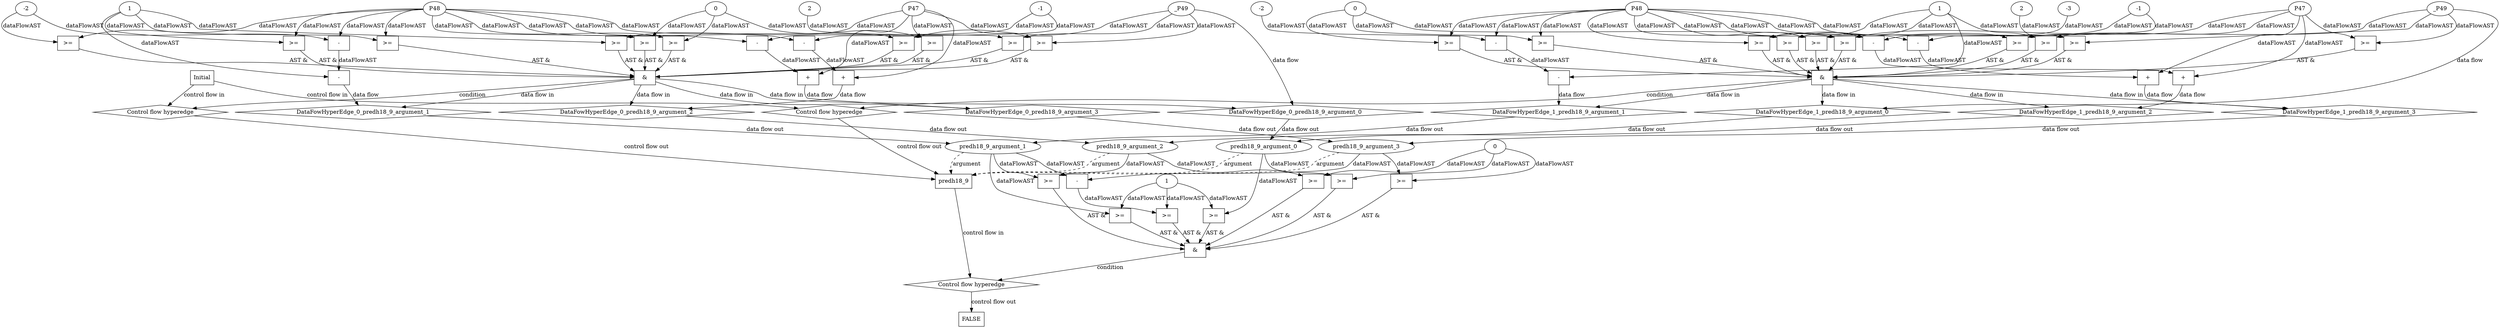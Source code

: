 digraph dag {
"predh18_9" [label="predh18_9" nodeName="predh18_9" class=cfn  shape="rect"];
FALSE [label="FALSE" nodeName=FALSE class=cfn  shape="rect"];
Initial [label="Initial" nodeName=Initial class=cfn  shape="rect"];
ControlFowHyperEdge_0 [label="Control flow hyperedge" nodeName=ControlFowHyperEdge_0 class=controlFlowHyperEdge shape="diamond"];
"Initial" -> ControlFowHyperEdge_0 [label="control flow in"]
ControlFowHyperEdge_0 -> "predh18_9" [label="control flow out"]
ControlFowHyperEdge_1 [label="Control flow hyperedge" nodeName=ControlFowHyperEdge_1 class=controlFlowHyperEdge shape="diamond"];
"Initial" -> ControlFowHyperEdge_1 [label="control flow in"]
ControlFowHyperEdge_1 -> "predh18_9" [label="control flow out"]
ControlFowHyperEdge_2 [label="Control flow hyperedge" nodeName=ControlFowHyperEdge_2 class=controlFlowHyperEdge shape="diamond"];
"predh18_9" -> ControlFowHyperEdge_2 [label="control flow in"]
ControlFowHyperEdge_2 -> "FALSE" [label="control flow out"]
"predh18_9_argument_0" [label="predh18_9_argument_0" nodeName=argument0 class=argument  head="predh18_9" shape="oval"];
"predh18_9_argument_0" -> "predh18_9"[label="argument" style="dashed"]
"predh18_9_argument_1" [label="predh18_9_argument_1" nodeName=argument1 class=argument  head="predh18_9" shape="oval"];
"predh18_9_argument_1" -> "predh18_9"[label="argument" style="dashed"]
"predh18_9_argument_2" [label="predh18_9_argument_2" nodeName=argument2 class=argument  head="predh18_9" shape="oval"];
"predh18_9_argument_2" -> "predh18_9"[label="argument" style="dashed"]
"predh18_9_argument_3" [label="predh18_9_argument_3" nodeName=argument3 class=argument  head="predh18_9" shape="oval"];
"predh18_9_argument_3" -> "predh18_9"[label="argument" style="dashed"]

"xxxpredh18_9___Initial_0xxx_and" [label="&" nodeName="xxxpredh18_9___Initial_0xxx_and" class=Operator shape="rect"];
"xxxpredh18_9___Initial_0xxxguard6_node_0" [label=">=" nodeName="xxxpredh18_9___Initial_0xxxguard6_node_0" class=Operator  shape="rect"];
"xxxpredh18_9___Initial_0xxxdataFlow_0_node_0" -> "xxxpredh18_9___Initial_0xxxguard6_node_0"[label="dataFlowAST"]
"xxxpredh18_9___Initial_0xxxdataFlow1_node_2" -> "xxxpredh18_9___Initial_0xxxguard6_node_0"[label="dataFlowAST"]

"xxxpredh18_9___Initial_0xxxguard6_node_0" -> "xxxpredh18_9___Initial_0xxx_and" [label="AST &"];
"xxxpredh18_9___Initial_0xxxguard9_node_0" [label=">=" nodeName="xxxpredh18_9___Initial_0xxxguard9_node_0" class=Operator  shape="rect"];
"xxxpredh18_9___Initial_0xxxdataFlow1_node_2" -> "xxxpredh18_9___Initial_0xxxguard9_node_0"[label="dataFlowAST"]
"xxxpredh18_9___Initial_0xxxguard2_node_2" -> "xxxpredh18_9___Initial_0xxxguard9_node_0"[label="dataFlowAST"]

"xxxpredh18_9___Initial_0xxxguard9_node_0" -> "xxxpredh18_9___Initial_0xxx_and" [label="AST &"];
"xxxpredh18_9___Initial_0xxxguard_0_node_0" [label=">=" nodeName="xxxpredh18_9___Initial_0xxxguard_0_node_0" class=Operator  shape="rect"];
"xxxpredh18_9___Initial_0xxxdataFlow2_node_4" -> "xxxpredh18_9___Initial_0xxxguard_0_node_0"[label="dataFlowAST"]
"xxxpredh18_9___Initial_0xxxdataFlow1_node_4" -> "xxxpredh18_9___Initial_0xxxguard_0_node_0"[label="dataFlowAST"]

"xxxpredh18_9___Initial_0xxxguard_0_node_0" -> "xxxpredh18_9___Initial_0xxx_and" [label="AST &"];
"xxxpredh18_9___Initial_0xxxguard8_node_0" [label=">=" nodeName="xxxpredh18_9___Initial_0xxxguard8_node_0" class=Operator  shape="rect"];
"xxxpredh18_9___Initial_0xxxguard8_node_2" [label="2" nodeName="xxxpredh18_9___Initial_0xxxguard8_node_2" class=Literal ];
"xxxpredh18_9___Initial_0xxxdataFlow_0_node_0" -> "xxxpredh18_9___Initial_0xxxguard8_node_0"[label="dataFlowAST"]
"xxxpredh18_9___Initial_0xxxguard8_node_2" -> "xxxpredh18_9___Initial_0xxxguard8_node_0"[label="dataFlowAST"]

"xxxpredh18_9___Initial_0xxxguard8_node_0" -> "xxxpredh18_9___Initial_0xxx_and" [label="AST &"];
"xxxpredh18_9___Initial_0xxxguard2_node_0" [label=">=" nodeName="xxxpredh18_9___Initial_0xxxguard2_node_0" class=Operator  shape="rect"];
"xxxpredh18_9___Initial_0xxxguard2_node_2" [label="0" nodeName="xxxpredh18_9___Initial_0xxxguard2_node_2" class=Literal ];
"xxxpredh18_9___Initial_0xxxdataFlow2_node_4" -> "xxxpredh18_9___Initial_0xxxguard2_node_0"[label="dataFlowAST"]
"xxxpredh18_9___Initial_0xxxguard2_node_2" -> "xxxpredh18_9___Initial_0xxxguard2_node_0"[label="dataFlowAST"]

"xxxpredh18_9___Initial_0xxxguard2_node_0" -> "xxxpredh18_9___Initial_0xxx_and" [label="AST &"];
"xxxpredh18_9___Initial_0xxxguard7_node_0" [label=">=" nodeName="xxxpredh18_9___Initial_0xxxguard7_node_0" class=Operator  shape="rect"];
"xxxpredh18_9___Initial_0xxxdataFlow1_node_2" -> "xxxpredh18_9___Initial_0xxxguard7_node_0"[label="dataFlowAST"]
"xxxpredh18_9___Initial_0xxxdataFlow1_node_4" -> "xxxpredh18_9___Initial_0xxxguard7_node_0"[label="dataFlowAST"]

"xxxpredh18_9___Initial_0xxxguard7_node_0" -> "xxxpredh18_9___Initial_0xxx_and" [label="AST &"];
"xxxpredh18_9___Initial_0xxxguard3_node_0" [label=">=" nodeName="xxxpredh18_9___Initial_0xxxguard3_node_0" class=Operator  shape="rect"];
"xxxpredh18_9___Initial_0xxxdataFlow1_node_2" -> "xxxpredh18_9___Initial_0xxxguard3_node_0"[label="dataFlowAST"]
"xxxpredh18_9___Initial_0xxxguard2_node_2" -> "xxxpredh18_9___Initial_0xxxguard3_node_0"[label="dataFlowAST"]

"xxxpredh18_9___Initial_0xxxguard3_node_0" -> "xxxpredh18_9___Initial_0xxx_and" [label="AST &"];
"xxxpredh18_9___Initial_0xxxguard1_node_0" [label=">=" nodeName="xxxpredh18_9___Initial_0xxxguard1_node_0" class=Operator  shape="rect"];
"xxxpredh18_9___Initial_0xxxdataFlow_0_node_0" -> "xxxpredh18_9___Initial_0xxxguard1_node_0"[label="dataFlowAST"]
"xxxpredh18_9___Initial_0xxxdataFlow2_node_4" -> "xxxpredh18_9___Initial_0xxxguard1_node_0"[label="dataFlowAST"]

"xxxpredh18_9___Initial_0xxxguard1_node_0" -> "xxxpredh18_9___Initial_0xxx_and" [label="AST &"];
"xxxpredh18_9___Initial_0xxxguard4_node_0" [label=">=" nodeName="xxxpredh18_9___Initial_0xxxguard4_node_0" class=Operator  shape="rect"];
"xxxpredh18_9___Initial_0xxxdataFlow1_node_2" -> "xxxpredh18_9___Initial_0xxxguard4_node_0"[label="dataFlowAST"]
"xxxpredh18_9___Initial_0xxxdataFlow1_node_4" -> "xxxpredh18_9___Initial_0xxxguard4_node_0"[label="dataFlowAST"]

"xxxpredh18_9___Initial_0xxxguard4_node_0" -> "xxxpredh18_9___Initial_0xxx_and" [label="AST &"];
"xxxpredh18_9___Initial_0xxxguard5_node_0" [label=">=" nodeName="xxxpredh18_9___Initial_0xxxguard5_node_0" class=Operator  shape="rect"];
"xxxpredh18_9___Initial_0xxxdataFlow1_node_2" -> "xxxpredh18_9___Initial_0xxxguard5_node_0"[label="dataFlowAST"]
"xxxpredh18_9___Initial_0xxxdataFlow1_node_3" -> "xxxpredh18_9___Initial_0xxxguard5_node_0"[label="dataFlowAST"]

"xxxpredh18_9___Initial_0xxxguard5_node_0" -> "xxxpredh18_9___Initial_0xxx_and" [label="AST &"];
"xxxpredh18_9___Initial_0xxx_and" -> "ControlFowHyperEdge_0" [label="condition"];
"xxxpredh18_9___Initial_0xxxdataFlow_0_node_0" [label="_P49" nodeName="xxxpredh18_9___Initial_0xxxdataFlow_0_node_0" class=Constant ];

"xxxpredh18_9___Initial_0xxxdataFlow_0_node_0" -> "DataFowHyperEdge_0_predh18_9_argument_0" [label="data flow"];
"xxxpredh18_9___Initial_0xxxdataFlow1_node_0" [label="-" nodeName="xxxpredh18_9___Initial_0xxxdataFlow1_node_0" class= Operator shape="rect"];
"xxxpredh18_9___Initial_0xxxdataFlow1_node_1" [label="-" nodeName="xxxpredh18_9___Initial_0xxxdataFlow1_node_1" class= Operator shape="rect"];
"xxxpredh18_9___Initial_0xxxdataFlow1_node_2" [label="P48" nodeName="xxxpredh18_9___Initial_0xxxdataFlow1_node_2" class=Constant ];
"xxxpredh18_9___Initial_0xxxdataFlow1_node_3" [label="-2" nodeName="xxxpredh18_9___Initial_0xxxdataFlow1_node_3" class=Literal ];
"xxxpredh18_9___Initial_0xxxdataFlow1_node_4" [label="1" nodeName="xxxpredh18_9___Initial_0xxxdataFlow1_node_4" class=Literal ];
"xxxpredh18_9___Initial_0xxxdataFlow1_node_1" -> "xxxpredh18_9___Initial_0xxxdataFlow1_node_0"[label="dataFlowAST"]
"xxxpredh18_9___Initial_0xxxdataFlow1_node_4" -> "xxxpredh18_9___Initial_0xxxdataFlow1_node_0"[label="dataFlowAST"]
"xxxpredh18_9___Initial_0xxxdataFlow1_node_2" -> "xxxpredh18_9___Initial_0xxxdataFlow1_node_1"[label="dataFlowAST"]
"xxxpredh18_9___Initial_0xxxdataFlow1_node_3" -> "xxxpredh18_9___Initial_0xxxdataFlow1_node_1"[label="dataFlowAST"]

"xxxpredh18_9___Initial_0xxxdataFlow1_node_0" -> "DataFowHyperEdge_0_predh18_9_argument_1" [label="data flow"];
"xxxpredh18_9___Initial_0xxxdataFlow2_node_0" [label="+" nodeName="xxxpredh18_9___Initial_0xxxdataFlow2_node_0" class= Operator shape="rect"];
"xxxpredh18_9___Initial_0xxxdataFlow2_node_1" [label="-" nodeName="xxxpredh18_9___Initial_0xxxdataFlow2_node_1" class= Operator shape="rect"];
"xxxpredh18_9___Initial_0xxxdataFlow2_node_3" [label="-1" nodeName="xxxpredh18_9___Initial_0xxxdataFlow2_node_3" class=Literal ];
"xxxpredh18_9___Initial_0xxxdataFlow2_node_4" [label="P47" nodeName="xxxpredh18_9___Initial_0xxxdataFlow2_node_4" class=Constant ];
"xxxpredh18_9___Initial_0xxxdataFlow2_node_1" -> "xxxpredh18_9___Initial_0xxxdataFlow2_node_0"[label="dataFlowAST"]
"xxxpredh18_9___Initial_0xxxdataFlow2_node_4" -> "xxxpredh18_9___Initial_0xxxdataFlow2_node_0"[label="dataFlowAST"]
"xxxpredh18_9___Initial_0xxxdataFlow1_node_2" -> "xxxpredh18_9___Initial_0xxxdataFlow2_node_1"[label="dataFlowAST"]
"xxxpredh18_9___Initial_0xxxdataFlow2_node_3" -> "xxxpredh18_9___Initial_0xxxdataFlow2_node_1"[label="dataFlowAST"]

"xxxpredh18_9___Initial_0xxxdataFlow2_node_0" -> "DataFowHyperEdge_0_predh18_9_argument_2" [label="data flow"];
"xxxpredh18_9___Initial_0xxxdataFlow3_node_0" [label="+" nodeName="xxxpredh18_9___Initial_0xxxdataFlow3_node_0" class= Operator shape="rect"];
"xxxpredh18_9___Initial_0xxxdataFlow3_node_1" [label="-" nodeName="xxxpredh18_9___Initial_0xxxdataFlow3_node_1" class= Operator shape="rect"];
"xxxpredh18_9___Initial_0xxxdataFlow3_node_1" -> "xxxpredh18_9___Initial_0xxxdataFlow3_node_0"[label="dataFlowAST"]
"xxxpredh18_9___Initial_0xxxdataFlow2_node_4" -> "xxxpredh18_9___Initial_0xxxdataFlow3_node_0"[label="dataFlowAST"]
"xxxpredh18_9___Initial_0xxxdataFlow1_node_2" -> "xxxpredh18_9___Initial_0xxxdataFlow3_node_1"[label="dataFlowAST"]
"xxxpredh18_9___Initial_0xxxdataFlow2_node_3" -> "xxxpredh18_9___Initial_0xxxdataFlow3_node_1"[label="dataFlowAST"]

"xxxpredh18_9___Initial_0xxxdataFlow3_node_0" -> "DataFowHyperEdge_0_predh18_9_argument_3" [label="data flow"];
"xxxpredh18_9___Initial_1xxx_and" [label="&" nodeName="xxxpredh18_9___Initial_1xxx_and" class=Operator shape="rect"];
"xxxpredh18_9___Initial_1xxxguard7_node_0" [label=">=" nodeName="xxxpredh18_9___Initial_1xxxguard7_node_0" class=Operator  shape="rect"];
"xxxpredh18_9___Initial_1xxxdataFlow1_node_2" -> "xxxpredh18_9___Initial_1xxxguard7_node_0"[label="dataFlowAST"]
"xxxpredh18_9___Initial_1xxxdataFlow1_node_4" -> "xxxpredh18_9___Initial_1xxxguard7_node_0"[label="dataFlowAST"]

"xxxpredh18_9___Initial_1xxxguard7_node_0" -> "xxxpredh18_9___Initial_1xxx_and" [label="AST &"];
"xxxpredh18_9___Initial_1xxxguard9_node_0" [label=">=" nodeName="xxxpredh18_9___Initial_1xxxguard9_node_0" class=Operator  shape="rect"];
"xxxpredh18_9___Initial_1xxxdataFlow1_node_2" -> "xxxpredh18_9___Initial_1xxxguard9_node_0"[label="dataFlowAST"]
"xxxpredh18_9___Initial_1xxxguard2_node_2" -> "xxxpredh18_9___Initial_1xxxguard9_node_0"[label="dataFlowAST"]

"xxxpredh18_9___Initial_1xxxguard9_node_0" -> "xxxpredh18_9___Initial_1xxx_and" [label="AST &"];
"xxxpredh18_9___Initial_1xxxguard6_node_0" [label=">=" nodeName="xxxpredh18_9___Initial_1xxxguard6_node_0" class=Operator  shape="rect"];
"xxxpredh18_9___Initial_1xxxdataFlow_0_node_0" -> "xxxpredh18_9___Initial_1xxxguard6_node_0"[label="dataFlowAST"]
"xxxpredh18_9___Initial_1xxxdataFlow1_node_2" -> "xxxpredh18_9___Initial_1xxxguard6_node_0"[label="dataFlowAST"]

"xxxpredh18_9___Initial_1xxxguard6_node_0" -> "xxxpredh18_9___Initial_1xxx_and" [label="AST &"];
"xxxpredh18_9___Initial_1xxxguard5_node_0" [label=">=" nodeName="xxxpredh18_9___Initial_1xxxguard5_node_0" class=Operator  shape="rect"];
"xxxpredh18_9___Initial_1xxxguard5_node_1" [label="-3" nodeName="xxxpredh18_9___Initial_1xxxguard5_node_1" class=Literal ];
"xxxpredh18_9___Initial_1xxxguard5_node_1" -> "xxxpredh18_9___Initial_1xxxguard5_node_0"[label="dataFlowAST"]
"xxxpredh18_9___Initial_1xxxdataFlow1_node_2" -> "xxxpredh18_9___Initial_1xxxguard5_node_0"[label="dataFlowAST"]

"xxxpredh18_9___Initial_1xxxguard5_node_0" -> "xxxpredh18_9___Initial_1xxx_and" [label="AST &"];
"xxxpredh18_9___Initial_1xxxguard8_node_0" [label=">=" nodeName="xxxpredh18_9___Initial_1xxxguard8_node_0" class=Operator  shape="rect"];
"xxxpredh18_9___Initial_1xxxguard8_node_2" [label="2" nodeName="xxxpredh18_9___Initial_1xxxguard8_node_2" class=Literal ];
"xxxpredh18_9___Initial_1xxxdataFlow_0_node_0" -> "xxxpredh18_9___Initial_1xxxguard8_node_0"[label="dataFlowAST"]
"xxxpredh18_9___Initial_1xxxguard8_node_2" -> "xxxpredh18_9___Initial_1xxxguard8_node_0"[label="dataFlowAST"]

"xxxpredh18_9___Initial_1xxxguard8_node_0" -> "xxxpredh18_9___Initial_1xxx_and" [label="AST &"];
"xxxpredh18_9___Initial_1xxxguard_0_node_0" [label=">=" nodeName="xxxpredh18_9___Initial_1xxxguard_0_node_0" class=Operator  shape="rect"];
"xxxpredh18_9___Initial_1xxxdataFlow2_node_4" -> "xxxpredh18_9___Initial_1xxxguard_0_node_0"[label="dataFlowAST"]
"xxxpredh18_9___Initial_1xxxdataFlow1_node_4" -> "xxxpredh18_9___Initial_1xxxguard_0_node_0"[label="dataFlowAST"]

"xxxpredh18_9___Initial_1xxxguard_0_node_0" -> "xxxpredh18_9___Initial_1xxx_and" [label="AST &"];
"xxxpredh18_9___Initial_1xxxguard3_node_0" [label=">=" nodeName="xxxpredh18_9___Initial_1xxxguard3_node_0" class=Operator  shape="rect"];
"xxxpredh18_9___Initial_1xxxdataFlow1_node_2" -> "xxxpredh18_9___Initial_1xxxguard3_node_0"[label="dataFlowAST"]
"xxxpredh18_9___Initial_1xxxguard2_node_2" -> "xxxpredh18_9___Initial_1xxxguard3_node_0"[label="dataFlowAST"]

"xxxpredh18_9___Initial_1xxxguard3_node_0" -> "xxxpredh18_9___Initial_1xxx_and" [label="AST &"];
"xxxpredh18_9___Initial_1xxxguard4_node_0" [label=">=" nodeName="xxxpredh18_9___Initial_1xxxguard4_node_0" class=Operator  shape="rect"];
"xxxpredh18_9___Initial_1xxxdataFlow1_node_2" -> "xxxpredh18_9___Initial_1xxxguard4_node_0"[label="dataFlowAST"]
"xxxpredh18_9___Initial_1xxxdataFlow1_node_4" -> "xxxpredh18_9___Initial_1xxxguard4_node_0"[label="dataFlowAST"]

"xxxpredh18_9___Initial_1xxxguard4_node_0" -> "xxxpredh18_9___Initial_1xxx_and" [label="AST &"];
"xxxpredh18_9___Initial_1xxxguard1_node_0" [label=">=" nodeName="xxxpredh18_9___Initial_1xxxguard1_node_0" class=Operator  shape="rect"];
"xxxpredh18_9___Initial_1xxxdataFlow_0_node_0" -> "xxxpredh18_9___Initial_1xxxguard1_node_0"[label="dataFlowAST"]
"xxxpredh18_9___Initial_1xxxdataFlow2_node_4" -> "xxxpredh18_9___Initial_1xxxguard1_node_0"[label="dataFlowAST"]

"xxxpredh18_9___Initial_1xxxguard1_node_0" -> "xxxpredh18_9___Initial_1xxx_and" [label="AST &"];
"xxxpredh18_9___Initial_1xxxguard2_node_0" [label=">=" nodeName="xxxpredh18_9___Initial_1xxxguard2_node_0" class=Operator  shape="rect"];
"xxxpredh18_9___Initial_1xxxguard2_node_2" [label="0" nodeName="xxxpredh18_9___Initial_1xxxguard2_node_2" class=Literal ];
"xxxpredh18_9___Initial_1xxxdataFlow2_node_4" -> "xxxpredh18_9___Initial_1xxxguard2_node_0"[label="dataFlowAST"]
"xxxpredh18_9___Initial_1xxxguard2_node_2" -> "xxxpredh18_9___Initial_1xxxguard2_node_0"[label="dataFlowAST"]

"xxxpredh18_9___Initial_1xxxguard2_node_0" -> "xxxpredh18_9___Initial_1xxx_and" [label="AST &"];
"xxxpredh18_9___Initial_1xxx_and" -> "ControlFowHyperEdge_1" [label="condition"];
"xxxpredh18_9___Initial_1xxxdataFlow_0_node_0" [label="_P49" nodeName="xxxpredh18_9___Initial_1xxxdataFlow_0_node_0" class=Constant ];

"xxxpredh18_9___Initial_1xxxdataFlow_0_node_0" -> "DataFowHyperEdge_1_predh18_9_argument_0" [label="data flow"];
"xxxpredh18_9___Initial_1xxxdataFlow1_node_0" [label="-" nodeName="xxxpredh18_9___Initial_1xxxdataFlow1_node_0" class= Operator shape="rect"];
"xxxpredh18_9___Initial_1xxxdataFlow1_node_1" [label="-" nodeName="xxxpredh18_9___Initial_1xxxdataFlow1_node_1" class= Operator shape="rect"];
"xxxpredh18_9___Initial_1xxxdataFlow1_node_2" [label="P48" nodeName="xxxpredh18_9___Initial_1xxxdataFlow1_node_2" class=Constant ];
"xxxpredh18_9___Initial_1xxxdataFlow1_node_3" [label="-2" nodeName="xxxpredh18_9___Initial_1xxxdataFlow1_node_3" class=Literal ];
"xxxpredh18_9___Initial_1xxxdataFlow1_node_4" [label="1" nodeName="xxxpredh18_9___Initial_1xxxdataFlow1_node_4" class=Literal ];
"xxxpredh18_9___Initial_1xxxdataFlow1_node_1" -> "xxxpredh18_9___Initial_1xxxdataFlow1_node_0"[label="dataFlowAST"]
"xxxpredh18_9___Initial_1xxxdataFlow1_node_4" -> "xxxpredh18_9___Initial_1xxxdataFlow1_node_0"[label="dataFlowAST"]
"xxxpredh18_9___Initial_1xxxdataFlow1_node_2" -> "xxxpredh18_9___Initial_1xxxdataFlow1_node_1"[label="dataFlowAST"]
"xxxpredh18_9___Initial_1xxxdataFlow1_node_3" -> "xxxpredh18_9___Initial_1xxxdataFlow1_node_1"[label="dataFlowAST"]

"xxxpredh18_9___Initial_1xxxdataFlow1_node_0" -> "DataFowHyperEdge_1_predh18_9_argument_1" [label="data flow"];
"xxxpredh18_9___Initial_1xxxdataFlow2_node_0" [label="+" nodeName="xxxpredh18_9___Initial_1xxxdataFlow2_node_0" class= Operator shape="rect"];
"xxxpredh18_9___Initial_1xxxdataFlow2_node_1" [label="-" nodeName="xxxpredh18_9___Initial_1xxxdataFlow2_node_1" class= Operator shape="rect"];
"xxxpredh18_9___Initial_1xxxdataFlow2_node_3" [label="-1" nodeName="xxxpredh18_9___Initial_1xxxdataFlow2_node_3" class=Literal ];
"xxxpredh18_9___Initial_1xxxdataFlow2_node_4" [label="P47" nodeName="xxxpredh18_9___Initial_1xxxdataFlow2_node_4" class=Constant ];
"xxxpredh18_9___Initial_1xxxdataFlow2_node_1" -> "xxxpredh18_9___Initial_1xxxdataFlow2_node_0"[label="dataFlowAST"]
"xxxpredh18_9___Initial_1xxxdataFlow2_node_4" -> "xxxpredh18_9___Initial_1xxxdataFlow2_node_0"[label="dataFlowAST"]
"xxxpredh18_9___Initial_1xxxdataFlow1_node_2" -> "xxxpredh18_9___Initial_1xxxdataFlow2_node_1"[label="dataFlowAST"]
"xxxpredh18_9___Initial_1xxxdataFlow2_node_3" -> "xxxpredh18_9___Initial_1xxxdataFlow2_node_1"[label="dataFlowAST"]

"xxxpredh18_9___Initial_1xxxdataFlow2_node_0" -> "DataFowHyperEdge_1_predh18_9_argument_2" [label="data flow"];
"xxxpredh18_9___Initial_1xxxdataFlow3_node_0" [label="+" nodeName="xxxpredh18_9___Initial_1xxxdataFlow3_node_0" class= Operator shape="rect"];
"xxxpredh18_9___Initial_1xxxdataFlow3_node_1" [label="-" nodeName="xxxpredh18_9___Initial_1xxxdataFlow3_node_1" class= Operator shape="rect"];
"xxxpredh18_9___Initial_1xxxdataFlow3_node_1" -> "xxxpredh18_9___Initial_1xxxdataFlow3_node_0"[label="dataFlowAST"]
"xxxpredh18_9___Initial_1xxxdataFlow2_node_4" -> "xxxpredh18_9___Initial_1xxxdataFlow3_node_0"[label="dataFlowAST"]
"xxxpredh18_9___Initial_1xxxdataFlow1_node_2" -> "xxxpredh18_9___Initial_1xxxdataFlow3_node_1"[label="dataFlowAST"]
"xxxpredh18_9___Initial_1xxxdataFlow2_node_3" -> "xxxpredh18_9___Initial_1xxxdataFlow3_node_1"[label="dataFlowAST"]

"xxxpredh18_9___Initial_1xxxdataFlow3_node_0" -> "DataFowHyperEdge_1_predh18_9_argument_3" [label="data flow"];
"xxxFALSE___predh18_9_2xxx_and" [label="&" nodeName="xxxFALSE___predh18_9_2xxx_and" class=Operator shape="rect"];
"xxxFALSE___predh18_9_2xxxguard3_node_0" [label=">=" nodeName="xxxFALSE___predh18_9_2xxxguard3_node_0" class=Operator  shape="rect"];
"xxxFALSE___predh18_9_2xxxguard3_node_1" [label="-" nodeName="xxxFALSE___predh18_9_2xxxguard3_node_1" class= Operator shape="rect"];
"xxxFALSE___predh18_9_2xxxguard3_node_1" -> "xxxFALSE___predh18_9_2xxxguard3_node_0"[label="dataFlowAST"]
"xxxFALSE___predh18_9_2xxxguard2_node_2" -> "xxxFALSE___predh18_9_2xxxguard3_node_0"[label="dataFlowAST"]
"predh18_9_argument_1" -> "xxxFALSE___predh18_9_2xxxguard3_node_1"[label="dataFlowAST"]
"predh18_9_argument_3" -> "xxxFALSE___predh18_9_2xxxguard3_node_1"[label="dataFlowAST"]

"xxxFALSE___predh18_9_2xxxguard3_node_0" -> "xxxFALSE___predh18_9_2xxx_and" [label="AST &"];
"xxxFALSE___predh18_9_2xxxguard1_node_0" [label=">=" nodeName="xxxFALSE___predh18_9_2xxxguard1_node_0" class=Operator  shape="rect"];
"predh18_9_argument_2" -> "xxxFALSE___predh18_9_2xxxguard1_node_0"[label="dataFlowAST"]
"predh18_9_argument_1" -> "xxxFALSE___predh18_9_2xxxguard1_node_0"[label="dataFlowAST"]

"xxxFALSE___predh18_9_2xxxguard1_node_0" -> "xxxFALSE___predh18_9_2xxx_and" [label="AST &"];
"xxxFALSE___predh18_9_2xxxguard5_node_0" [label=">=" nodeName="xxxFALSE___predh18_9_2xxxguard5_node_0" class=Operator  shape="rect"];
"predh18_9_argument_2" -> "xxxFALSE___predh18_9_2xxxguard5_node_0"[label="dataFlowAST"]
"xxxFALSE___predh18_9_2xxxguard_0_node_2" -> "xxxFALSE___predh18_9_2xxxguard5_node_0"[label="dataFlowAST"]

"xxxFALSE___predh18_9_2xxxguard5_node_0" -> "xxxFALSE___predh18_9_2xxx_and" [label="AST &"];
"xxxFALSE___predh18_9_2xxxguard_0_node_0" [label=">=" nodeName="xxxFALSE___predh18_9_2xxxguard_0_node_0" class=Operator  shape="rect"];
"xxxFALSE___predh18_9_2xxxguard_0_node_2" [label="0" nodeName="xxxFALSE___predh18_9_2xxxguard_0_node_2" class=Literal ];
"predh18_9_argument_0" -> "xxxFALSE___predh18_9_2xxxguard_0_node_0"[label="dataFlowAST"]
"xxxFALSE___predh18_9_2xxxguard_0_node_2" -> "xxxFALSE___predh18_9_2xxxguard_0_node_0"[label="dataFlowAST"]

"xxxFALSE___predh18_9_2xxxguard_0_node_0" -> "xxxFALSE___predh18_9_2xxx_and" [label="AST &"];
"xxxFALSE___predh18_9_2xxxguard2_node_0" [label=">=" nodeName="xxxFALSE___predh18_9_2xxxguard2_node_0" class=Operator  shape="rect"];
"xxxFALSE___predh18_9_2xxxguard2_node_2" [label="1" nodeName="xxxFALSE___predh18_9_2xxxguard2_node_2" class=Literal ];
"predh18_9_argument_0" -> "xxxFALSE___predh18_9_2xxxguard2_node_0"[label="dataFlowAST"]
"xxxFALSE___predh18_9_2xxxguard2_node_2" -> "xxxFALSE___predh18_9_2xxxguard2_node_0"[label="dataFlowAST"]

"xxxFALSE___predh18_9_2xxxguard2_node_0" -> "xxxFALSE___predh18_9_2xxx_and" [label="AST &"];
"xxxFALSE___predh18_9_2xxxguard4_node_0" [label=">=" nodeName="xxxFALSE___predh18_9_2xxxguard4_node_0" class=Operator  shape="rect"];
"predh18_9_argument_3" -> "xxxFALSE___predh18_9_2xxxguard4_node_0"[label="dataFlowAST"]
"xxxFALSE___predh18_9_2xxxguard_0_node_2" -> "xxxFALSE___predh18_9_2xxxguard4_node_0"[label="dataFlowAST"]

"xxxFALSE___predh18_9_2xxxguard4_node_0" -> "xxxFALSE___predh18_9_2xxx_and" [label="AST &"];
"xxxFALSE___predh18_9_2xxxguard6_node_0" [label=">=" nodeName="xxxFALSE___predh18_9_2xxxguard6_node_0" class=Operator  shape="rect"];
"predh18_9_argument_1" -> "xxxFALSE___predh18_9_2xxxguard6_node_0"[label="dataFlowAST"]
"xxxFALSE___predh18_9_2xxxguard2_node_2" -> "xxxFALSE___predh18_9_2xxxguard6_node_0"[label="dataFlowAST"]

"xxxFALSE___predh18_9_2xxxguard6_node_0" -> "xxxFALSE___predh18_9_2xxx_and" [label="AST &"];
"xxxFALSE___predh18_9_2xxx_and" -> "ControlFowHyperEdge_2" [label="condition"];
"DataFowHyperEdge_0_predh18_9_argument_0" [label="DataFowHyperEdge_0_predh18_9_argument_0" nodeName="DataFowHyperEdge_0_predh18_9_argument_0" class=DataFlowHyperedge shape="diamond"];
"DataFowHyperEdge_0_predh18_9_argument_0" -> "predh18_9_argument_0"[label="data flow out"]
"xxxpredh18_9___Initial_0xxx_and" -> "DataFowHyperEdge_0_predh18_9_argument_0"[label="data flow in"]
"DataFowHyperEdge_0_predh18_9_argument_1" [label="DataFowHyperEdge_0_predh18_9_argument_1" nodeName="DataFowHyperEdge_0_predh18_9_argument_1" class=DataFlowHyperedge shape="diamond"];
"DataFowHyperEdge_0_predh18_9_argument_1" -> "predh18_9_argument_1"[label="data flow out"]
"xxxpredh18_9___Initial_0xxx_and" -> "DataFowHyperEdge_0_predh18_9_argument_1"[label="data flow in"]
"DataFowHyperEdge_0_predh18_9_argument_2" [label="DataFowHyperEdge_0_predh18_9_argument_2" nodeName="DataFowHyperEdge_0_predh18_9_argument_2" class=DataFlowHyperedge shape="diamond"];
"DataFowHyperEdge_0_predh18_9_argument_2" -> "predh18_9_argument_2"[label="data flow out"]
"xxxpredh18_9___Initial_0xxx_and" -> "DataFowHyperEdge_0_predh18_9_argument_2"[label="data flow in"]
"DataFowHyperEdge_0_predh18_9_argument_3" [label="DataFowHyperEdge_0_predh18_9_argument_3" nodeName="DataFowHyperEdge_0_predh18_9_argument_3" class=DataFlowHyperedge shape="diamond"];
"DataFowHyperEdge_0_predh18_9_argument_3" -> "predh18_9_argument_3"[label="data flow out"]
"xxxpredh18_9___Initial_0xxx_and" -> "DataFowHyperEdge_0_predh18_9_argument_3"[label="data flow in"]
"DataFowHyperEdge_1_predh18_9_argument_0" [label="DataFowHyperEdge_1_predh18_9_argument_0" nodeName="DataFowHyperEdge_1_predh18_9_argument_0" class=DataFlowHyperedge shape="diamond"];
"DataFowHyperEdge_1_predh18_9_argument_0" -> "predh18_9_argument_0"[label="data flow out"]
"xxxpredh18_9___Initial_1xxx_and" -> "DataFowHyperEdge_1_predh18_9_argument_0"[label="data flow in"]
"DataFowHyperEdge_1_predh18_9_argument_1" [label="DataFowHyperEdge_1_predh18_9_argument_1" nodeName="DataFowHyperEdge_1_predh18_9_argument_1" class=DataFlowHyperedge shape="diamond"];
"DataFowHyperEdge_1_predh18_9_argument_1" -> "predh18_9_argument_1"[label="data flow out"]
"xxxpredh18_9___Initial_1xxx_and" -> "DataFowHyperEdge_1_predh18_9_argument_1"[label="data flow in"]
"DataFowHyperEdge_1_predh18_9_argument_2" [label="DataFowHyperEdge_1_predh18_9_argument_2" nodeName="DataFowHyperEdge_1_predh18_9_argument_2" class=DataFlowHyperedge shape="diamond"];
"DataFowHyperEdge_1_predh18_9_argument_2" -> "predh18_9_argument_2"[label="data flow out"]
"xxxpredh18_9___Initial_1xxx_and" -> "DataFowHyperEdge_1_predh18_9_argument_2"[label="data flow in"]
"DataFowHyperEdge_1_predh18_9_argument_3" [label="DataFowHyperEdge_1_predh18_9_argument_3" nodeName="DataFowHyperEdge_1_predh18_9_argument_3" class=DataFlowHyperedge shape="diamond"];
"DataFowHyperEdge_1_predh18_9_argument_3" -> "predh18_9_argument_3"[label="data flow out"]
"xxxpredh18_9___Initial_1xxx_and" -> "DataFowHyperEdge_1_predh18_9_argument_3"[label="data flow in"]




}
